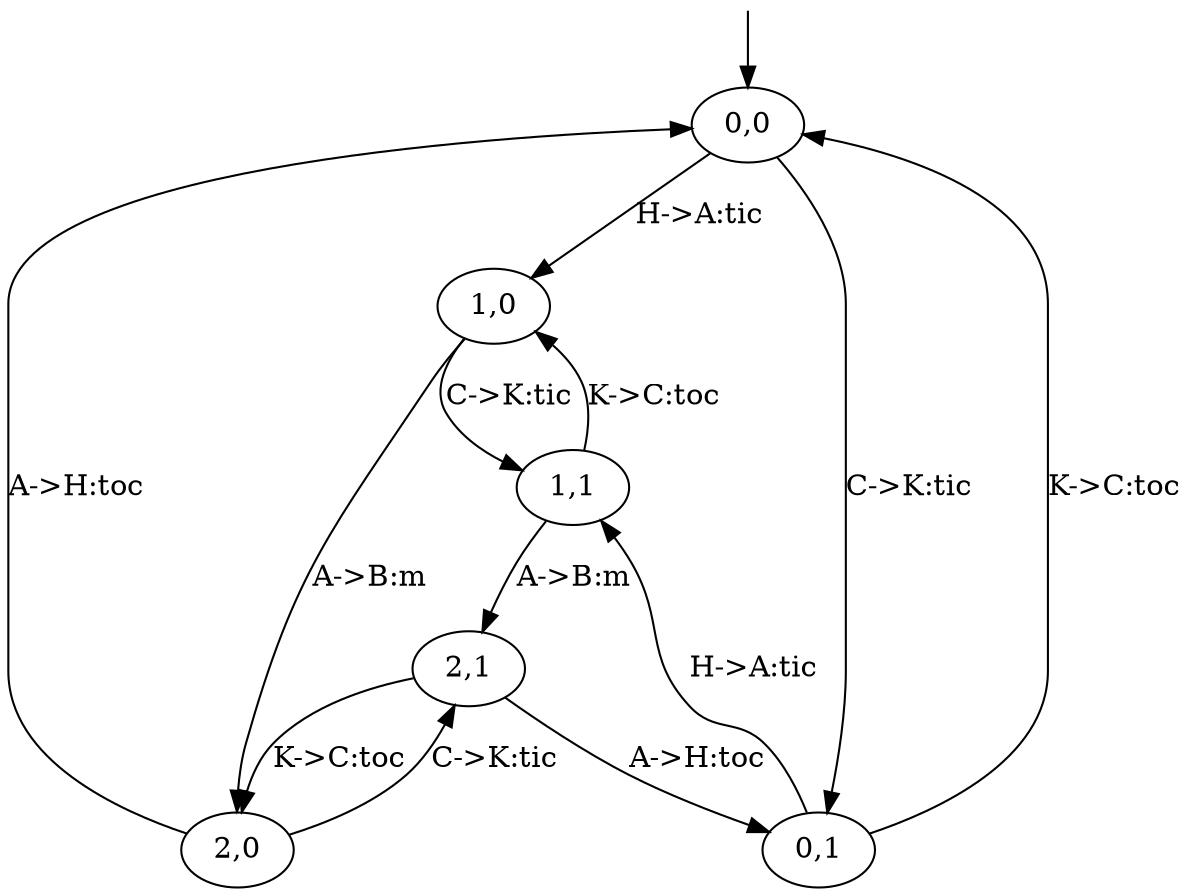 digraph c1c2_product {
    s0 [label="" height=0 shape=none width=0]
    s0 -> "0,0"
    "1,1" -> "2,1" [label="A->B:m"]
    "1,1" -> "1,0" [label="K->C:toc"]
    "1,0" -> "2,0" [label="A->B:m"]
    "1,0" -> "1,1" [label="C->K:tic"]
    "0,1" -> "1,1" [label="H->A:tic"]
    "0,1" -> "0,0" [label="K->C:toc"]
    "0,0" -> "1,0" [label="H->A:tic"]
    "0,0" -> "0,1" [label="C->K:tic"]
    "2,1" -> "0,1" [label="A->H:toc"]
    "2,1" -> "2,0" [label="K->C:toc"]
    "2,0" -> "0,0" [label="A->H:toc"]
    "2,0" -> "2,1" [label="C->K:tic"]
}